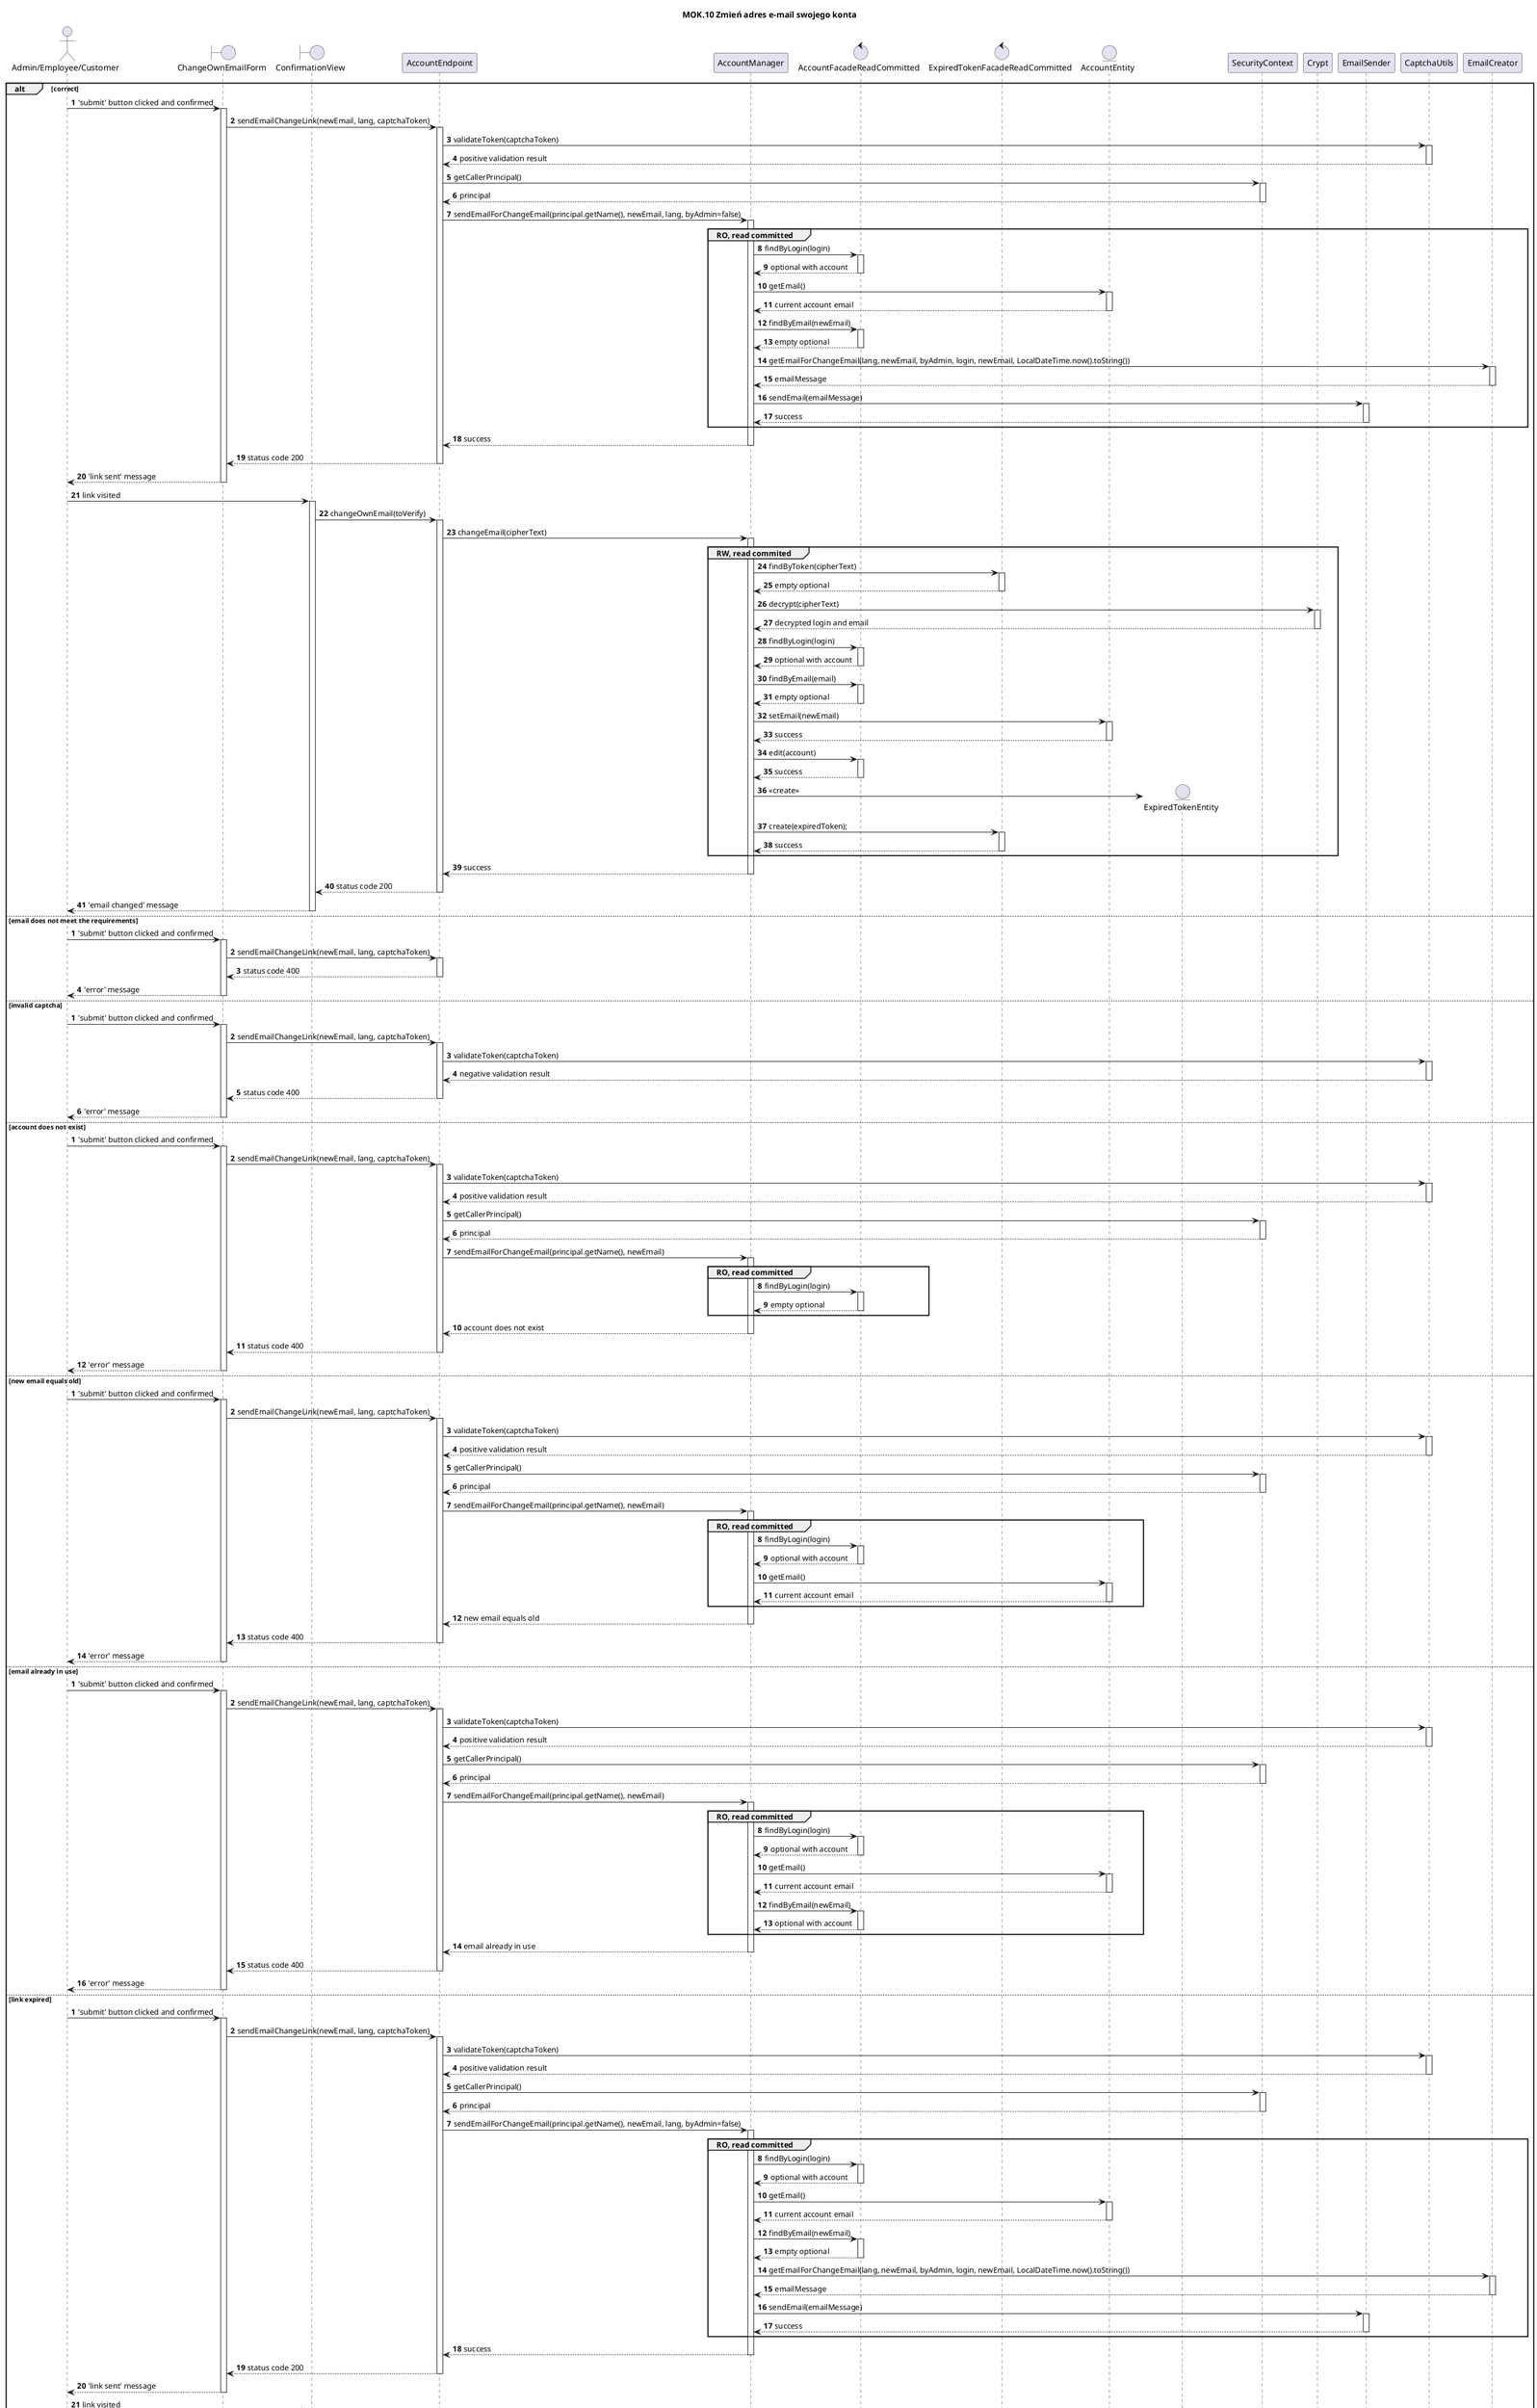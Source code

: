 @startuml
title
MOK.10 Zmień adres e-mail swojego konta
end title

autoactivate on
actor "Admin~/Employee~/Customer"
boundary ChangeOwnEmailForm
boundary ConfirmationView
participant AccountEndpoint
participant AccountManager
control AccountFacadeReadCommitted
control ExpiredTokenFacadeReadCommitted
entity AccountEntity
entity ExpiredTokenEntity
participant SecurityContext
participant Crypt
participant EmailSender

alt correct
autonumber
    "Admin~/Employee~/Customer" -> ChangeOwnEmailForm: 'submit' button clicked and confirmed
        ChangeOwnEmailForm -> AccountEndpoint: sendEmailChangeLink(newEmail, lang, captchaToken)
            AccountEndpoint -> CaptchaUtils: validateToken(captchaToken)
            return positive validation result
            AccountEndpoint -> SecurityContext: getCallerPrincipal()
            return principal
            AccountEndpoint -> AccountManager: sendEmailForChangeEmail(principal.getName(), newEmail, lang, byAdmin=false)
                group RO, read committed
                    AccountManager -> AccountFacadeReadCommitted: findByLogin(login)
                    return optional with account
                    AccountManager -> AccountEntity: getEmail()
                    return current account email
                    AccountManager -> AccountFacadeReadCommitted: findByEmail(newEmail)
                    return empty optional
                    AccountManager -> EmailCreator: getEmailForChangeEmail(lang, newEmail, byAdmin, login, newEmail, LocalDateTime.now().toString())
                    return emailMessage
                    AccountManager -> EmailSender: sendEmail(emailMessage)
                    return success
                end
            return success
        return status code 200
    return 'link sent' message
    "Admin~/Employee~/Customer" -> ConfirmationView: link visited
            ConfirmationView -> AccountEndpoint: changeOwnEmail(toVerify)
                AccountEndpoint -> AccountManager: changeEmail(cipherText)
                    group RW, read commited
                        AccountManager -> ExpiredTokenFacadeReadCommitted: findByToken(cipherText)
                        return empty optional
                        AccountManager -> Crypt: decrypt(cipherText)
                        return decrypted login and email
                        AccountManager -> AccountFacadeReadCommitted: findByLogin(login)
                        return optional with account
                        AccountManager -> AccountFacadeReadCommitted: findByEmail(email)
                        return empty optional
                        AccountManager -> AccountEntity: setEmail(newEmail)
                        return success
                        AccountManager -> AccountFacadeReadCommitted: edit(account)
                        return success

                        AccountManager -> ExpiredTokenEntity**:<<create>>

                        AccountManager -> ExpiredTokenFacadeReadCommitted: create(expiredToken);
                        return success
                    end
                return success
            return status code 200
        return 'email changed' message
else email does not meet the requirements
autonumber
    "Admin~/Employee~/Customer" -> ChangeOwnEmailForm: 'submit' button clicked and confirmed
        ChangeOwnEmailForm -> AccountEndpoint: sendEmailChangeLink(newEmail, lang, captchaToken)
        return status code 400
    return 'error' message
else invalid captcha
autonumber
    "Admin~/Employee~/Customer" -> ChangeOwnEmailForm: 'submit' button clicked and confirmed
        ChangeOwnEmailForm -> AccountEndpoint: sendEmailChangeLink(newEmail, lang, captchaToken)
            AccountEndpoint -> CaptchaUtils: validateToken(captchaToken)
            return negative validation result
        return status code 400
    return 'error' message
else account does not exist
autonumber
    "Admin~/Employee~/Customer" -> ChangeOwnEmailForm: 'submit' button clicked and confirmed
        ChangeOwnEmailForm -> AccountEndpoint: sendEmailChangeLink(newEmail, lang, captchaToken)
            AccountEndpoint -> CaptchaUtils: validateToken(captchaToken)
            return positive validation result
            AccountEndpoint -> SecurityContext: getCallerPrincipal()
            return principal
            AccountEndpoint -> AccountManager: sendEmailForChangeEmail(principal.getName(), newEmail)
                group RO, read committed
                    AccountManager -> AccountFacadeReadCommitted: findByLogin(login)
                    return empty optional
                end
            return account does not exist
         return status code 400
     return 'error' message
else new email equals old
autonumber
    "Admin~/Employee~/Customer" -> ChangeOwnEmailForm: 'submit' button clicked and confirmed
        ChangeOwnEmailForm -> AccountEndpoint: sendEmailChangeLink(newEmail, lang, captchaToken)
            AccountEndpoint -> CaptchaUtils: validateToken(captchaToken)
            return positive validation result
            AccountEndpoint -> SecurityContext: getCallerPrincipal()
            return principal
            AccountEndpoint -> AccountManager: sendEmailForChangeEmail(principal.getName(), newEmail)
                group RO, read committed
                    AccountManager -> AccountFacadeReadCommitted: findByLogin(login)
                    return optional with account
                    AccountManager -> AccountEntity: getEmail()
                    return current account email
                end
            return new email equals old
         return status code 400
     return 'error' message
else email already in use
autonumber
    "Admin~/Employee~/Customer" -> ChangeOwnEmailForm: 'submit' button clicked and confirmed
            ChangeOwnEmailForm -> AccountEndpoint: sendEmailChangeLink(newEmail, lang, captchaToken)
                AccountEndpoint -> CaptchaUtils: validateToken(captchaToken)
                return positive validation result
                AccountEndpoint -> SecurityContext: getCallerPrincipal()
                return principal
                AccountEndpoint -> AccountManager: sendEmailForChangeEmail(principal.getName(), newEmail)
                    group RO, read committed
                        AccountManager -> AccountFacadeReadCommitted: findByLogin(login)
                        return optional with account
                        AccountManager -> AccountEntity: getEmail()
                        return current account email
                        AccountManager -> AccountFacadeReadCommitted: findByEmail(newEmail)
                        return optional with account
                    end
                return email already in use
             return status code 400
     return 'error' message
else link expired
autonumber
    "Admin~/Employee~/Customer" -> ChangeOwnEmailForm: 'submit' button clicked and confirmed
        ChangeOwnEmailForm -> AccountEndpoint: sendEmailChangeLink(newEmail, lang, captchaToken)
            AccountEndpoint -> CaptchaUtils: validateToken(captchaToken)
            return positive validation result
            AccountEndpoint -> SecurityContext: getCallerPrincipal()
            return principal
            AccountEndpoint -> AccountManager: sendEmailForChangeEmail(principal.getName(), newEmail, lang, byAdmin=false)
                group RO, read committed
                    AccountManager -> AccountFacadeReadCommitted: findByLogin(login)
                    return optional with account
                    AccountManager -> AccountEntity: getEmail()
                    return current account email
                    AccountManager -> AccountFacadeReadCommitted: findByEmail(newEmail)
                    return empty optional
                    AccountManager -> EmailCreator: getEmailForChangeEmail(lang, newEmail, byAdmin, login, newEmail, LocalDateTime.now().toString())
                    return emailMessage
                    AccountManager -> EmailSender: sendEmail(emailMessage)
                    return success
                end
            return success
        return status code 200
    return 'link sent' message
    "Admin~/Employee~/Customer" -> ConfirmationView: link visited
            ConfirmationView -> AccountEndpoint: changeOwnEmail(toVerify)
                AccountEndpoint -> AccountManager: changeEmail(cipherText)
                    group RW, read commited
                        AccountManager -> ExpiredTokenFacadeReadCommitted: findByToken(cipherText)
                        return optional with token
                    end
                return link expired
            return status code 400
        return 'error' message
else link is corrupted
autonumber
    "Admin~/Employee~/Customer" -> ChangeOwnEmailForm: 'submit' button clicked and confirmed
        ChangeOwnEmailForm -> AccountEndpoint: sendEmailChangeLink(newEmail, lang, captchaToken)
            AccountEndpoint -> CaptchaUtils: validateToken(captchaToken)
            return positive validation result
            AccountEndpoint -> SecurityContext: getCallerPrincipal()
            return principal
            AccountEndpoint -> AccountManager: sendEmailForChangeEmail(principal.getName(), newEmail, lang, byAdmin=false)
                group RO, read committed
                    AccountManager -> AccountFacadeReadCommitted: findByLogin(login)
                    return optional with account
                    AccountManager -> AccountEntity: getEmail()
                    return current account email
                    AccountManager -> AccountFacadeReadCommitted: findByEmail(newEmail)
                    return empty optional
                    AccountManager -> EmailCreator: getEmailForChangeEmail(lang, newEmail, byAdmin, login, newEmail, LocalDateTime.now().toString())
                    return emailMessage
                    AccountManager -> EmailSender: sendEmail(emailMessage)
                    return success
                end
            return success
        return status code 200
    return 'link sent' message
    "Admin~/Employee~/Customer" -> ConfirmationView: link visited
            ConfirmationView -> AccountEndpoint: changeOwnEmail(toVerify)
                AccountEndpoint -> AccountManager: changeEmail(cipherText)
                    group RW, read commited
                        AccountManager -> ExpiredTokenFacadeReadCommitted: findByToken(cipherText)
                        return empty optional
                        AccountManager -> Crypt: decrypt(cipherText)
                        return error
                    end
                return link corrupted
            return status code 400
        return 'error' message
else account deleted before visiting link
autonumber
    "Admin~/Employee~/Customer" -> ChangeOwnEmailForm: 'submit' button clicked and confirmed
        ChangeOwnEmailForm -> AccountEndpoint: sendEmailChangeLink(newEmail, lang, captchaToken)
            AccountEndpoint -> CaptchaUtils: validateToken(captchaToken)
            return positive validation result
            AccountEndpoint -> SecurityContext: getCallerPrincipal()
            return principal
            AccountEndpoint -> AccountManager: sendEmailForChangeEmail(principal.getName(), newEmail, lang, byAdmin=false)
                group RO, read committed
                    AccountManager -> AccountFacadeReadCommitted: findByLogin(login)
                    return optional with account
                    AccountManager -> AccountEntity: getEmail()
                    return current account email
                    AccountManager -> AccountFacadeReadCommitted: findByEmail(newEmail)
                    return empty optional
                    AccountManager -> EmailCreator: getEmailForChangeEmail(lang, newEmail, byAdmin, login, newEmail, LocalDateTime.now().toString())
                    return emailMessage
                    AccountManager -> EmailSender: sendEmail(emailMessage)
                    return success
                end
            return success
        return status code 200
    return 'link sent' message
    "Admin~/Employee~/Customer" -> ConfirmationView: link visited
            ConfirmationView -> AccountEndpoint: changeOwnEmail(toVerify)
                AccountEndpoint -> AccountManager: changeEmail(cipherText)
                    group RW, read commited
                        AccountManager -> ExpiredTokenFacadeReadCommitted: findByToken(cipherText)
                        return empty optional
                        AccountManager -> Crypt: decrypt(cipherText)
                        return decrypted login and email
                        AccountManager -> AccountFacadeReadCommitted: findByLogin(login)
                        return empty optional
                    end
                return account deleted before visiting link
            return status code 400
        return 'error' message
else email is already in use
autonumber
    "Admin~/Employee~/Customer" -> ChangeOwnEmailForm: 'submit' button clicked and confirmed
        ChangeOwnEmailForm -> AccountEndpoint: sendEmailChangeLink(newEmail, lang, captchaToken)
            AccountEndpoint -> CaptchaUtils: validateToken(captchaToken)
            return positive validation result
            AccountEndpoint -> SecurityContext: getCallerPrincipal()
            return principal
            AccountEndpoint -> AccountManager: sendEmailForChangeEmail(principal.getName(), newEmail, lang, byAdmin=false)
                group RO, read committed
                    AccountManager -> AccountFacadeReadCommitted: findByLogin(login)
                    return optional with account
                    AccountManager -> AccountEntity: getEmail()
                    return current account email
                    AccountManager -> AccountFacadeReadCommitted: findByEmail(newEmail)
                    return empty optional
                    AccountManager -> EmailCreator: getEmailForChangeEmail(lang, newEmail, byAdmin, login, newEmail, LocalDateTime.now().toString())
                    return emailMessage
                    AccountManager -> EmailSender: sendEmail(emailMessage)
                    return success
                end
            return success
        return status code 200
    return 'link sent' message
    "Admin~/Employee~/Customer" -> ConfirmationView: link visited
            ConfirmationView -> AccountEndpoint: changeOwnEmail(toVerify)
                AccountEndpoint -> AccountManager: changeEmail(cipherText)
                    group RW, read commited
                        AccountManager -> ExpiredTokenFacadeReadCommitted: findByToken(cipherText)
                        return empty optional
                        AccountManager -> Crypt: decrypt(cipherText)
                        return decrypted login and email
                        AccountManager -> AccountFacadeReadCommitted: findByLogin(login)
                        return optional with account
                        AccountManager -> AccountFacadeReadCommitted: findByEmail(email)
                        return optional with account
                    end
                return email is already in use
            return status code 400
        return 'error' message
end
@enduml
